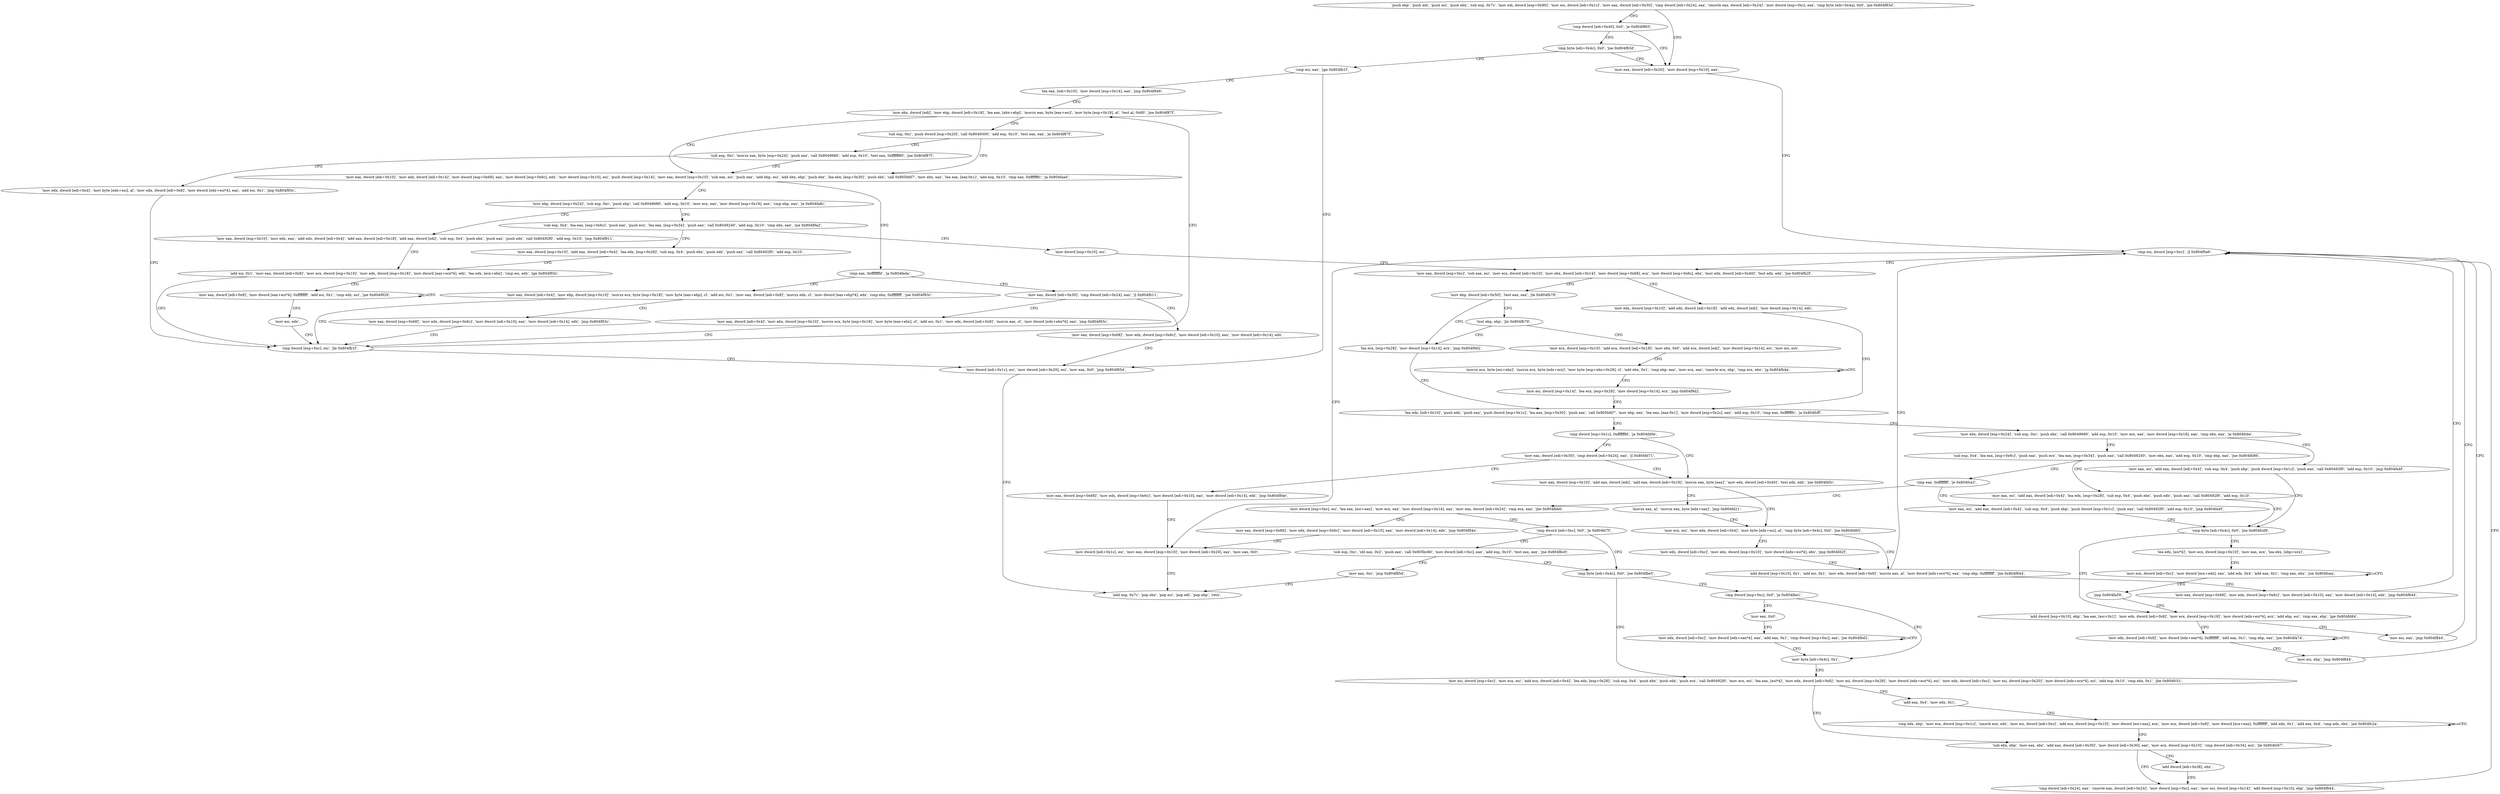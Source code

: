 digraph "func" {
"134543378" [label = "'push ebp', 'push edi', 'push esi', 'push ebx', 'sub esp, 0x7c', 'mov edi, dword [esp+0x90]', 'mov esi, dword [edi+0x1c]', 'mov eax, dword [edi+0x30]', 'cmp dword [edi+0x24], eax', 'cmovle eax, dword [edi+0x24]', 'mov dword [esp+0xc], eax', 'cmp byte [edi+0x4a], 0x0', 'jne 0x804f83d', " ]
"134543421" [label = "'mov eax, dword [edi+0x20]', 'mov dword [esp+0x10], eax', " ]
"134543415" [label = "'cmp dword [edi+0x40], 0x0', 'je 0x804f865', " ]
"134543428" [label = "'cmp esi, dword [esp+0xc]', 'jl 0x804f9a6', " ]
"134543461" [label = "'cmp byte [edi+0x4c], 0x0', 'jne 0x804f83d', " ]
"134543782" [label = "'mov eax, dword [esp+0xc]', 'sub eax, esi', 'mov ecx, dword [edi+0x10]', 'mov ebx, dword [edi+0x14]', 'mov dword [esp+0x68], ecx', 'mov dword [esp+0x6c], ebx', 'mov edx, dword [edi+0x40]', 'test edx, edx', 'jne 0x804fb2f', " ]
"134544175" [label = "'mov ebp, dword [edi+0x50]', 'test eax, eax', 'jle 0x804fb79', " ]
"134543813" [label = "'mov edx, dword [esp+0x10]', 'add edx, dword [edi+0x18]', 'add edx, dword [edi]', 'mov dword [esp+0x14], edx', " ]
"134543438" [label = "'mov dword [edi+0x1c], esi', 'mov eax, dword [esp+0x10]', 'mov dword [edi+0x20], eax', 'mov eax, 0x0', " ]
"134543453" [label = "'add esp, 0x7c', 'pop ebx', 'pop esi', 'pop edi', 'pop ebp', 'retn', " ]
"134543467" [label = "'cmp esi, eax', 'jge 0x804fb1f', " ]
"134544249" [label = "'lea ecx, [esp+0x28]', 'mov dword [esp+0x14], ecx', 'jmp 0x804f9d2', " ]
"134544182" [label = "'test ebp, ebp', 'jle 0x804fb79', " ]
"134543826" [label = "'lea edx, [edi+0x10]', 'push edx', 'push eax', 'push dword [esp+0x1c]', 'lea eax, [esp+0x30]', 'push eax', 'call 0x805bfd7', 'mov ebp, eax', 'lea eax, [eax-0x1]', 'mov dword [esp+0x2c], eax', 'add esp, 0x10', 'cmp eax, 0xfffffffc', 'ja 0x804fcff', " ]
"134544159" [label = "'mov dword [edi+0x1c], esi', 'mov dword [edi+0x20], esi', 'mov eax, 0x0', 'jmp 0x804f85d', " ]
"134543475" [label = "'lea eax, [edi+0x10]', 'mov dword [esp+0x14], eax', 'jmp 0x804f946', " ]
"134544186" [label = "'mov ecx, dword [esp+0x10]', 'add ecx, dword [edi+0x18]', 'mov ebx, 0x0', 'add ecx, dword [edi]', 'mov dword [esp+0x14], esi', 'mov esi, ecx', " ]
"134544639" [label = "'cmp dword [esp+0x1c], 0xfffffffd', 'ja 0x804fd0e', " ]
"134544654" [label = "'mov eax, dword [esp+0x10]', 'add eax, dword [edi]', 'add eax, dword [edi+0x18]', 'movzx eax, byte [eax]', 'mov edx, dword [edi+0x40]', 'test edx, edx', 'jne 0x804fd5c', " ]
"134544646" [label = "'mov eax, dword [edi+0x30]', 'cmp dword [edi+0x24], eax', 'jl 0x804fd71', " ]
"134543866" [label = "'mov ebx, dword [esp+0x24]', 'sub esp, 0xc', 'push ebx', 'call 0x8049680', 'add esp, 0x10', 'mov ecx, eax', 'mov dword [esp+0x18], eax', 'cmp ebx, eax', 'je 0x804fcbe', " ]
"134544574" [label = "'mov eax, esi', 'add eax, dword [edi+0x4]', 'sub esp, 0x4', 'push ebp', 'push dword [esp+0x1c]', 'push eax', 'call 0x80492f0', 'add esp, 0x10', 'jmp 0x804fa4f', " ]
"134543896" [label = "'sub esp, 0x4', 'lea eax, [esp+0x6c]', 'push eax', 'push ecx', 'lea eax, [esp+0x34]', 'push eax', 'call 0x8049240', 'mov ebx, eax', 'add esp, 0x10', 'cmp ebp, eax', 'jne 0x804fb86', " ]
"134543686" [label = "'mov ebx, dword [edi]', 'mov ebp, dword [edi+0x18]', 'lea eax, [ebx+ebp]', 'movzx eax, byte [eax+esi]', 'mov byte [esp+0x18], al', 'test al, 0x80', 'jne 0x804f87f', " ]
"134544206" [label = "'movzx ecx, byte [esi+ebx]', 'movzx ecx, byte [edx+ecx]', 'mov byte [esp+ebx+0x28], cl', 'add ebx, 0x1', 'cmp ebp, eax', 'mov ecx, eax', 'cmovle ecx, ebp', 'cmp ecx, ebx', 'jg 0x804fb4e', " ]
"134544732" [label = "'movzx eax, al', 'movzx eax, byte [edx+eax]', 'jmp 0x804fd21', " ]
"134544673" [label = "'mov ecx, esi', 'mov edx, dword [edi+0x4]', 'mov byte [edx+esi], al', 'cmp byte [edi+0x4c], 0x0', 'jne 0x804fd65', " ]
"134544753" [label = "'mov eax, dword [esp+0x68]', 'mov edx, dword [esp+0x6c]', 'mov dword [edi+0x10], eax', 'mov dword [edi+0x14], edx', 'jmp 0x804f84e', " ]
"134543951" [label = "'cmp byte [edi+0x4c], 0x0', 'jne 0x804fcd9', " ]
"134544262" [label = "'cmp eax, 0xffffffff', 'je 0x804fca3', " ]
"134543928" [label = "'mov eax, esi', 'add eax, dword [edi+0x4]', 'lea edx, [esp+0x28]', 'sub esp, 0x4', 'push ebx', 'push edx', 'push eax', 'call 0x80492f0', 'add esp, 0x10', " ]
"134543487" [label = "'mov eax, dword [edi+0x10]', 'mov edx, dword [edi+0x14]', 'mov dword [esp+0x68], eax', 'mov dword [esp+0x6c], edx', 'mov dword [esp+0x10], esi', 'push dword [esp+0x14]', 'mov eax, dword [esp+0x10]', 'sub eax, esi', 'push eax', 'add ebp, esi', 'add ebx, ebp', 'push ebx', 'lea ebx, [esp+0x30]', 'push ebx', 'call 0x805bfd7', 'mov ebx, eax', 'lea eax, [eax-0x1]', 'add esp, 0x10', 'cmp eax, 0xfffffffc', 'ja 0x804faad', " ]
"134543710" [label = "'sub esp, 0xc', 'push dword [esp+0x20]', 'call 0x8049300', 'add esp, 0x10', 'test eax, eax', 'je 0x804f87f', " ]
"134544232" [label = "'mov esi, dword [esp+0x14]', 'lea ecx, [esp+0x28]', 'mov dword [esp+0x14], ecx', 'jmp 0x804f9d2', " ]
"134544741" [label = "'mov edx, dword [edi+0xc]', 'mov ebx, dword [esp+0x10]', 'mov dword [edx+esi*4], ebx', 'jmp 0x804fd2f', " ]
"134544687" [label = "'add dword [esp+0x10], 0x1', 'add esi, 0x1', 'mov edx, dword [edi+0x8]', 'movzx eax, al', 'mov dword [edx+ecx*4], eax', 'cmp ebp, 0xffffffff', 'jne 0x804f844', " ]
"134544601" [label = "'lea edx, [esi*4]', 'mov ecx, dword [esp+0x10]', 'mov eax, ecx', 'lea ebx, [ebp+ecx]', " ]
"134543961" [label = "'add dword [esp+0x10], ebp', 'lea eax, [esi+0x1]', 'mov edx, dword [edi+0x8]', 'mov ecx, dword [esp+0x18]', 'mov dword [edx+esi*4], ecx', 'add ebp, esi', 'cmp eax, ebp', 'jge 0x804fd84', " ]
"134544547" [label = "'mov eax, esi', 'add eax, dword [edi+0x4]', 'sub esp, 0x4', 'push ebp', 'push dword [esp+0x1c]', 'push eax', 'call 0x80492f0', 'add esp, 0x10', 'jmp 0x804fa4f', " ]
"134544271" [label = "'mov dword [esp+0xc], esi', 'lea eax, [esi+eax]', 'mov ecx, eax', 'mov dword [esp+0x14], eax', 'mov eax, dword [edi+0x24]', 'cmp ecx, eax', 'jbe 0x804fbb6', " ]
"134544045" [label = "'cmp eax, 0xfffffffd', 'ja 0x804fada', " ]
"134543548" [label = "'mov ebp, dword [esp+0x24]', 'sub esp, 0xc', 'push ebp', 'call 0x8049680', 'add esp, 0x10', 'mov ecx, eax', 'mov dword [esp+0x18], eax', 'cmp ebp, eax', 'je 0x804fa8c', " ]
"134543733" [label = "'sub esp, 0xc', 'movzx eax, byte [esp+0x24]', 'push eax', 'call 0x8049680', 'add esp, 0x10', 'test eax, 0xffffff80', 'jne 0x804f87f', " ]
"134544713" [label = "'mov eax, dword [esp+0x68]', 'mov edx, dword [esp+0x6c]', 'mov dword [edi+0x10], eax', 'mov dword [edi+0x14], edx', 'jmp 0x804f844', " ]
"134544618" [label = "'mov ecx, dword [edi+0xc]', 'mov dword [ecx+edx], eax', 'add edx, 0x4', 'add eax, 0x1', 'cmp eax, ebx', 'jne 0x804fcea', " ]
"134544772" [label = "'mov esi, eax', 'jmp 0x804f844', " ]
"134543988" [label = "'mov edx, dword [edi+0x8]', 'mov dword [edx+eax*4], 0xffffffff', 'add eax, 0x1', 'cmp ebp, eax', 'jne 0x804fa74', " ]
"134544310" [label = "'cmp dword [edi+0xc], 0x0', 'je 0x804fc7f', " ]
"134544291" [label = "'mov eax, dword [esp+0x68]', 'mov edx, dword [esp+0x6c]', 'mov dword [edi+0x10], eax', 'mov dword [edi+0x14], edx', 'jmp 0x804f84e', " ]
"134544090" [label = "'mov eax, dword [edi+0x4]', 'mov ebp, dword [esp+0x10]', 'movzx ecx, byte [esp+0x18]', 'mov byte [eax+ebp], cl', 'add esi, 0x1', 'mov eax, dword [edi+0x8]', 'movzx edx, cl', 'mov dword [eax+ebp*4], edx', 'cmp ebx, 0xffffffff', 'jne 0x804f93c', " ]
"134544050" [label = "'mov eax, dword [edi+0x30]', 'cmp dword [edi+0x24], eax', 'jl 0x804fb11', " ]
"134544012" [label = "'mov eax, dword [esp+0x10]', 'mov edx, eax', 'add edx, dword [edi+0x4]', 'add eax, dword [edi+0x18]', 'add eax, dword [edi]', 'sub esp, 0x4', 'push ebx', 'push eax', 'push edx', 'call 0x80492f0', 'add esp, 0x10', 'jmp 0x804f911', " ]
"134543578" [label = "'sub esp, 0x4', 'lea eax, [esp+0x6c]', 'push eax', 'push ecx', 'lea eax, [esp+0x34]', 'push eax', 'call 0x8049240', 'add esp, 0x10', 'cmp ebx, eax', 'jne 0x804f9a2', " ]
"134543761" [label = "'mov edx, dword [edi+0x4]', 'mov byte [edx+esi], al', 'mov edx, dword [edi+0x8]', 'mov dword [edx+esi*4], eax', 'add esi, 0x1', 'jmp 0x804f93c', " ]
"134544634" [label = "'jmp 0x804fa59', " ]
"134544005" [label = "'mov esi, ebp', 'jmp 0x804f844', " ]
"134544511" [label = "'sub esp, 0xc', 'shl eax, 0x2', 'push eax', 'call 0x805bc66', 'mov dword [edi+0xc], eax', 'add esp, 0x10', 'test eax, eax', 'jne 0x804fbc0', " ]
"134544320" [label = "'cmp byte [edi+0x4c], 0x0', 'jne 0x804fbe5', " ]
"134543676" [label = "'cmp dword [esp+0xc], esi', 'jle 0x804fb1f', " ]
"134544126" [label = "'mov eax, dword [esp+0x68]', 'mov edx, dword [esp+0x6c]', 'mov dword [edi+0x10], eax', 'mov dword [edi+0x14], edx', 'jmp 0x804f93c', " ]
"134544145" [label = "'mov eax, dword [esp+0x68]', 'mov edx, dword [esp+0x6c]', 'mov dword [edi+0x10], eax', 'mov dword [edi+0x14], edx', " ]
"134544058" [label = "'mov eax, dword [edi+0x4]', 'mov ebx, dword [esp+0x10]', 'movzx ecx, byte [esp+0x18]', 'mov byte [eax+ebx], cl', 'add esi, 0x1', 'mov edx, dword [edi+0x8]', 'movzx eax, cl', 'mov dword [edx+ebx*4], eax', 'jmp 0x804f93c', " ]
"134543633" [label = "'add esi, 0x1', 'mov eax, dword [edi+0x8]', 'mov ecx, dword [esp+0x10]', 'mov edx, dword [esp+0x18]', 'mov dword [eax+ecx*4], edx', 'lea edx, [ecx+ebx]', 'cmp esi, edx', 'jge 0x804f93c', " ]
"134543778" [label = "'mov dword [esp+0x10], esi', " ]
"134543608" [label = "'mov eax, dword [esp+0x10]', 'add eax, dword [edi+0x4]', 'lea edx, [esp+0x28]', 'sub esp, 0x4', 'push ebx', 'push edx', 'push eax', 'call 0x80492f0', 'add esp, 0x10', " ]
"134544537" [label = "'mov eax, 0xc', 'jmp 0x804f85d', " ]
"134544357" [label = "'mov esi, dword [esp+0xc]', 'mov ecx, esi', 'add ecx, dword [edi+0x4]', 'lea edx, [esp+0x28]', 'sub esp, 0x4', 'push ebx', 'push edx', 'push ecx', 'call 0x80492f0', 'mov ecx, esi', 'lea eax, [esi*4]', 'mov edx, dword [edi+0x8]', 'mov esi, dword [esp+0x28]', 'mov dword [edx+ecx*4], esi', 'mov edx, dword [edi+0xc]', 'mov esi, dword [esp+0x20]', 'mov dword [edx+ecx*4], esi', 'add esp, 0x10', 'cmp ebx, 0x1', 'jbe 0x804fc51', " ]
"134544326" [label = "'cmp dword [esp+0xc], 0x0', 'je 0x804fbe1', " ]
"134543657" [label = "'mov eax, dword [edi+0x8]', 'mov dword [eax+esi*4], 0xffffffff', 'add esi, 0x1', 'cmp edx, esi', 'jne 0x804f929', " ]
"134544465" [label = "'sub ebx, ebp', 'mov eax, ebx', 'add eax, dword [edi+0x30]', 'mov dword [edi+0x30], eax', 'mov ecx, dword [esp+0x10]', 'cmp dword [edi+0x34], ecx', 'jle 0x804fc67', " ]
"134544418" [label = "'add eax, 0x4', 'mov edx, 0x1', " ]
"134544353" [label = "'mov byte [edi+0x4c], 0x1', " ]
"134544333" [label = "'mov eax, 0x0', " ]
"134543674" [label = "'mov esi, edx', " ]
"134544487" [label = "'cmp dword [edi+0x24], eax', 'cmovle eax, dword [edi+0x24]', 'mov dword [esp+0xc], eax', 'mov esi, dword [esp+0x14]', 'add dword [esp+0x10], ebp', 'jmp 0x804f844', " ]
"134544484" [label = "'add dword [edi+0x38], ebx', " ]
"134544426" [label = "'cmp edx, ebp', 'mov ecx, dword [esp+0x1c]', 'cmovb ecx, edx', 'mov esi, dword [edi+0xc]', 'add ecx, dword [esp+0x10]', 'mov dword [esi+eax], ecx', 'mov ecx, dword [edi+0x8]', 'mov dword [ecx+eax], 0xffffffff', 'add edx, 0x1', 'add eax, 0x4', 'cmp edx, ebx', 'jne 0x804fc2a', " ]
"134544338" [label = "'mov edx, dword [edi+0xc]', 'mov dword [edx+eax*4], eax', 'add eax, 0x1', 'cmp dword [esp+0xc], eax', 'jne 0x804fbd2', " ]
"134543378" -> "134543421" [ label = "CFG" ]
"134543378" -> "134543415" [ label = "CFG" ]
"134543421" -> "134543428" [ label = "CFG" ]
"134543415" -> "134543461" [ label = "CFG" ]
"134543415" -> "134543421" [ label = "CFG" ]
"134543428" -> "134543782" [ label = "CFG" ]
"134543428" -> "134543438" [ label = "CFG" ]
"134543461" -> "134543421" [ label = "CFG" ]
"134543461" -> "134543467" [ label = "CFG" ]
"134543782" -> "134544175" [ label = "CFG" ]
"134543782" -> "134543813" [ label = "CFG" ]
"134544175" -> "134544249" [ label = "CFG" ]
"134544175" -> "134544182" [ label = "CFG" ]
"134543813" -> "134543826" [ label = "CFG" ]
"134543438" -> "134543453" [ label = "CFG" ]
"134543467" -> "134544159" [ label = "CFG" ]
"134543467" -> "134543475" [ label = "CFG" ]
"134544249" -> "134543826" [ label = "CFG" ]
"134544182" -> "134544249" [ label = "CFG" ]
"134544182" -> "134544186" [ label = "CFG" ]
"134543826" -> "134544639" [ label = "CFG" ]
"134543826" -> "134543866" [ label = "CFG" ]
"134544159" -> "134543453" [ label = "CFG" ]
"134543475" -> "134543686" [ label = "CFG" ]
"134544186" -> "134544206" [ label = "CFG" ]
"134544639" -> "134544654" [ label = "CFG" ]
"134544639" -> "134544646" [ label = "CFG" ]
"134544654" -> "134544732" [ label = "CFG" ]
"134544654" -> "134544673" [ label = "CFG" ]
"134544646" -> "134544753" [ label = "CFG" ]
"134544646" -> "134544654" [ label = "CFG" ]
"134543866" -> "134544574" [ label = "CFG" ]
"134543866" -> "134543896" [ label = "CFG" ]
"134544574" -> "134543951" [ label = "CFG" ]
"134543896" -> "134544262" [ label = "CFG" ]
"134543896" -> "134543928" [ label = "CFG" ]
"134543686" -> "134543487" [ label = "CFG" ]
"134543686" -> "134543710" [ label = "CFG" ]
"134544206" -> "134544206" [ label = "CFG" ]
"134544206" -> "134544232" [ label = "CFG" ]
"134544732" -> "134544673" [ label = "CFG" ]
"134544673" -> "134544741" [ label = "CFG" ]
"134544673" -> "134544687" [ label = "CFG" ]
"134544753" -> "134543438" [ label = "CFG" ]
"134543951" -> "134544601" [ label = "CFG" ]
"134543951" -> "134543961" [ label = "CFG" ]
"134544262" -> "134544547" [ label = "CFG" ]
"134544262" -> "134544271" [ label = "CFG" ]
"134543928" -> "134543951" [ label = "CFG" ]
"134543487" -> "134544045" [ label = "CFG" ]
"134543487" -> "134543548" [ label = "CFG" ]
"134543710" -> "134543487" [ label = "CFG" ]
"134543710" -> "134543733" [ label = "CFG" ]
"134544232" -> "134543826" [ label = "CFG" ]
"134544741" -> "134544687" [ label = "CFG" ]
"134544687" -> "134543428" [ label = "CFG" ]
"134544687" -> "134544713" [ label = "CFG" ]
"134544601" -> "134544618" [ label = "CFG" ]
"134543961" -> "134544772" [ label = "CFG" ]
"134543961" -> "134543988" [ label = "CFG" ]
"134544547" -> "134543951" [ label = "CFG" ]
"134544271" -> "134544310" [ label = "CFG" ]
"134544271" -> "134544291" [ label = "CFG" ]
"134544045" -> "134544090" [ label = "CFG" ]
"134544045" -> "134544050" [ label = "CFG" ]
"134543548" -> "134544012" [ label = "CFG" ]
"134543548" -> "134543578" [ label = "CFG" ]
"134543733" -> "134543487" [ label = "CFG" ]
"134543733" -> "134543761" [ label = "CFG" ]
"134544713" -> "134543428" [ label = "CFG" ]
"134544618" -> "134544618" [ label = "CFG" ]
"134544618" -> "134544634" [ label = "CFG" ]
"134544772" -> "134543428" [ label = "CFG" ]
"134543988" -> "134543988" [ label = "CFG" ]
"134543988" -> "134544005" [ label = "CFG" ]
"134544310" -> "134544511" [ label = "CFG" ]
"134544310" -> "134544320" [ label = "CFG" ]
"134544291" -> "134543438" [ label = "CFG" ]
"134544090" -> "134543676" [ label = "CFG" ]
"134544090" -> "134544126" [ label = "CFG" ]
"134544050" -> "134544145" [ label = "CFG" ]
"134544050" -> "134544058" [ label = "CFG" ]
"134544012" -> "134543633" [ label = "CFG" ]
"134543578" -> "134543778" [ label = "CFG" ]
"134543578" -> "134543608" [ label = "CFG" ]
"134543761" -> "134543676" [ label = "CFG" ]
"134544634" -> "134543961" [ label = "CFG" ]
"134544005" -> "134543428" [ label = "CFG" ]
"134544511" -> "134544320" [ label = "CFG" ]
"134544511" -> "134544537" [ label = "CFG" ]
"134544320" -> "134544357" [ label = "CFG" ]
"134544320" -> "134544326" [ label = "CFG" ]
"134543676" -> "134544159" [ label = "CFG" ]
"134543676" -> "134543686" [ label = "CFG" ]
"134544126" -> "134543676" [ label = "CFG" ]
"134544145" -> "134544159" [ label = "CFG" ]
"134544058" -> "134543676" [ label = "CFG" ]
"134543633" -> "134543676" [ label = "CFG" ]
"134543633" -> "134543657" [ label = "CFG" ]
"134543778" -> "134543782" [ label = "CFG" ]
"134543608" -> "134543633" [ label = "CFG" ]
"134544537" -> "134543453" [ label = "CFG" ]
"134544357" -> "134544465" [ label = "CFG" ]
"134544357" -> "134544418" [ label = "CFG" ]
"134544326" -> "134544353" [ label = "CFG" ]
"134544326" -> "134544333" [ label = "CFG" ]
"134543657" -> "134543657" [ label = "CFG" ]
"134543657" -> "134543674" [ label = "CFG" ]
"134544465" -> "134544487" [ label = "CFG" ]
"134544465" -> "134544484" [ label = "CFG" ]
"134544418" -> "134544426" [ label = "CFG" ]
"134544353" -> "134544357" [ label = "CFG" ]
"134544333" -> "134544338" [ label = "CFG" ]
"134543674" -> "134543676" [ label = "CFG" ]
"134544487" -> "134543428" [ label = "CFG" ]
"134544484" -> "134544487" [ label = "CFG" ]
"134544426" -> "134544426" [ label = "CFG" ]
"134544426" -> "134544465" [ label = "CFG" ]
"134544338" -> "134544338" [ label = "CFG" ]
"134544338" -> "134544353" [ label = "CFG" ]
}
